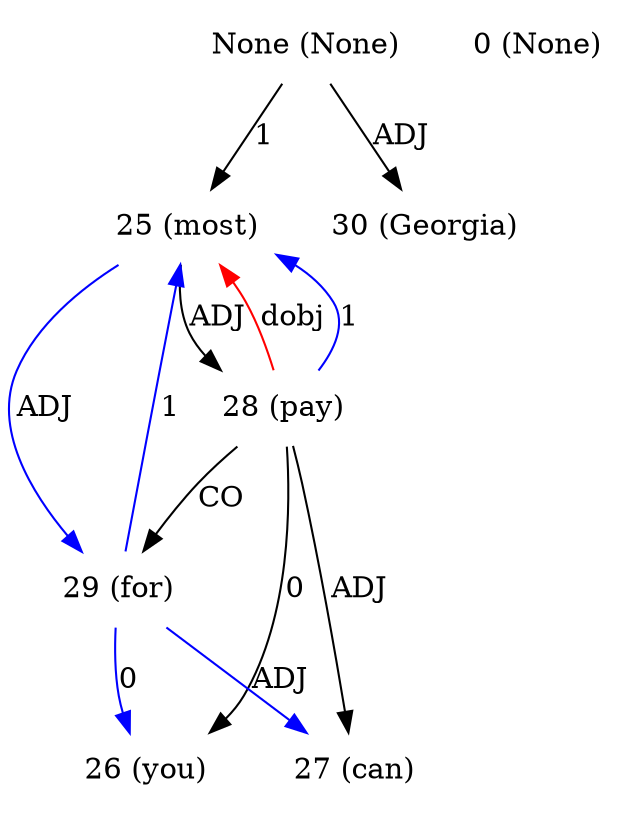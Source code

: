 digraph G{
edge [dir=forward]
node [shape=plaintext]

None [label="None (None)"]
None -> 25 [label="1"]
None [label="None (None)"]
None -> 30 [label="ADJ"]
0 [label="0 (None)"]
25 [label="25 (most)"]
25 -> 28 [label="ADJ"]
25 -> 29 [label="ADJ", color="blue"]
28 -> 25 [label="dobj", color="red"]
26 [label="26 (you)"]
27 [label="27 (can)"]
28 [label="28 (pay)"]
28 -> 29 [label="CO"]
28 -> 26 [label="0"]
28 -> 25 [label="1", color="blue"]
28 -> 27 [label="ADJ"]
29 [label="29 (for)"]
29 -> 25 [label="1", color="blue"]
29 -> 26 [label="0", color="blue"]
29 -> 27 [label="ADJ", color="blue"]
30 [label="30 (Georgia)"]
}
